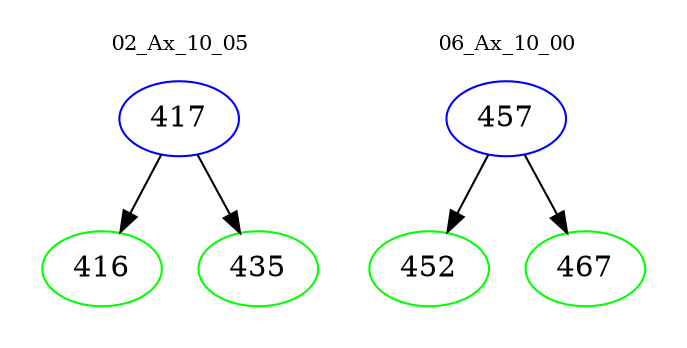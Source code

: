 digraph{
subgraph cluster_0 {
color = white
label = "02_Ax_10_05";
fontsize=10;
T0_417 [label="417", color="blue"]
T0_417 -> T0_416 [color="black"]
T0_416 [label="416", color="green"]
T0_417 -> T0_435 [color="black"]
T0_435 [label="435", color="green"]
}
subgraph cluster_1 {
color = white
label = "06_Ax_10_00";
fontsize=10;
T1_457 [label="457", color="blue"]
T1_457 -> T1_452 [color="black"]
T1_452 [label="452", color="green"]
T1_457 -> T1_467 [color="black"]
T1_467 [label="467", color="green"]
}
}
